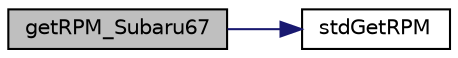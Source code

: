 digraph "getRPM_Subaru67"
{
 // LATEX_PDF_SIZE
  edge [fontname="Helvetica",fontsize="10",labelfontname="Helvetica",labelfontsize="10"];
  node [fontname="Helvetica",fontsize="10",shape=record];
  rankdir="LR";
  Node69 [label="getRPM_Subaru67",height=0.2,width=0.4,color="black", fillcolor="grey75", style="filled", fontcolor="black",tooltip=" "];
  Node69 -> Node70 [color="midnightblue",fontsize="10",style="solid",fontname="Helvetica"];
  Node70 [label="stdGetRPM",height=0.2,width=0.4,color="black", fillcolor="white", style="filled",URL="$decoders_8ino.html#a68415dc74fbfa8e4e43e4249cc988e81",tooltip=" "];
}

